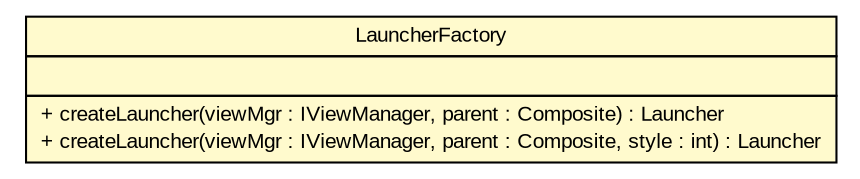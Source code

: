 #!/usr/local/bin/dot
#
# Class diagram 
# Generated by UMLGraph version R5_6-24-gf6e263 (http://www.umlgraph.org/)
#

digraph G {
	edge [fontname="arial",fontsize=10,labelfontname="arial",labelfontsize=10];
	node [fontname="arial",fontsize=10,shape=plaintext];
	nodesep=0.25;
	ranksep=0.5;
	// gov.sandia.cf.parts.widgets.LauncherFactory
	c230371 [label=<<table title="gov.sandia.cf.parts.widgets.LauncherFactory" border="0" cellborder="1" cellspacing="0" cellpadding="2" port="p" bgcolor="lemonChiffon" href="./LauncherFactory.html">
		<tr><td><table border="0" cellspacing="0" cellpadding="1">
<tr><td align="center" balign="center"> LauncherFactory </td></tr>
		</table></td></tr>
		<tr><td><table border="0" cellspacing="0" cellpadding="1">
<tr><td align="left" balign="left">  </td></tr>
		</table></td></tr>
		<tr><td><table border="0" cellspacing="0" cellpadding="1">
<tr><td align="left" balign="left"> + createLauncher(viewMgr : IViewManager, parent : Composite) : Launcher </td></tr>
<tr><td align="left" balign="left"> + createLauncher(viewMgr : IViewManager, parent : Composite, style : int) : Launcher </td></tr>
		</table></td></tr>
		</table>>, URL="./LauncherFactory.html", fontname="arial", fontcolor="black", fontsize=10.0];
}

